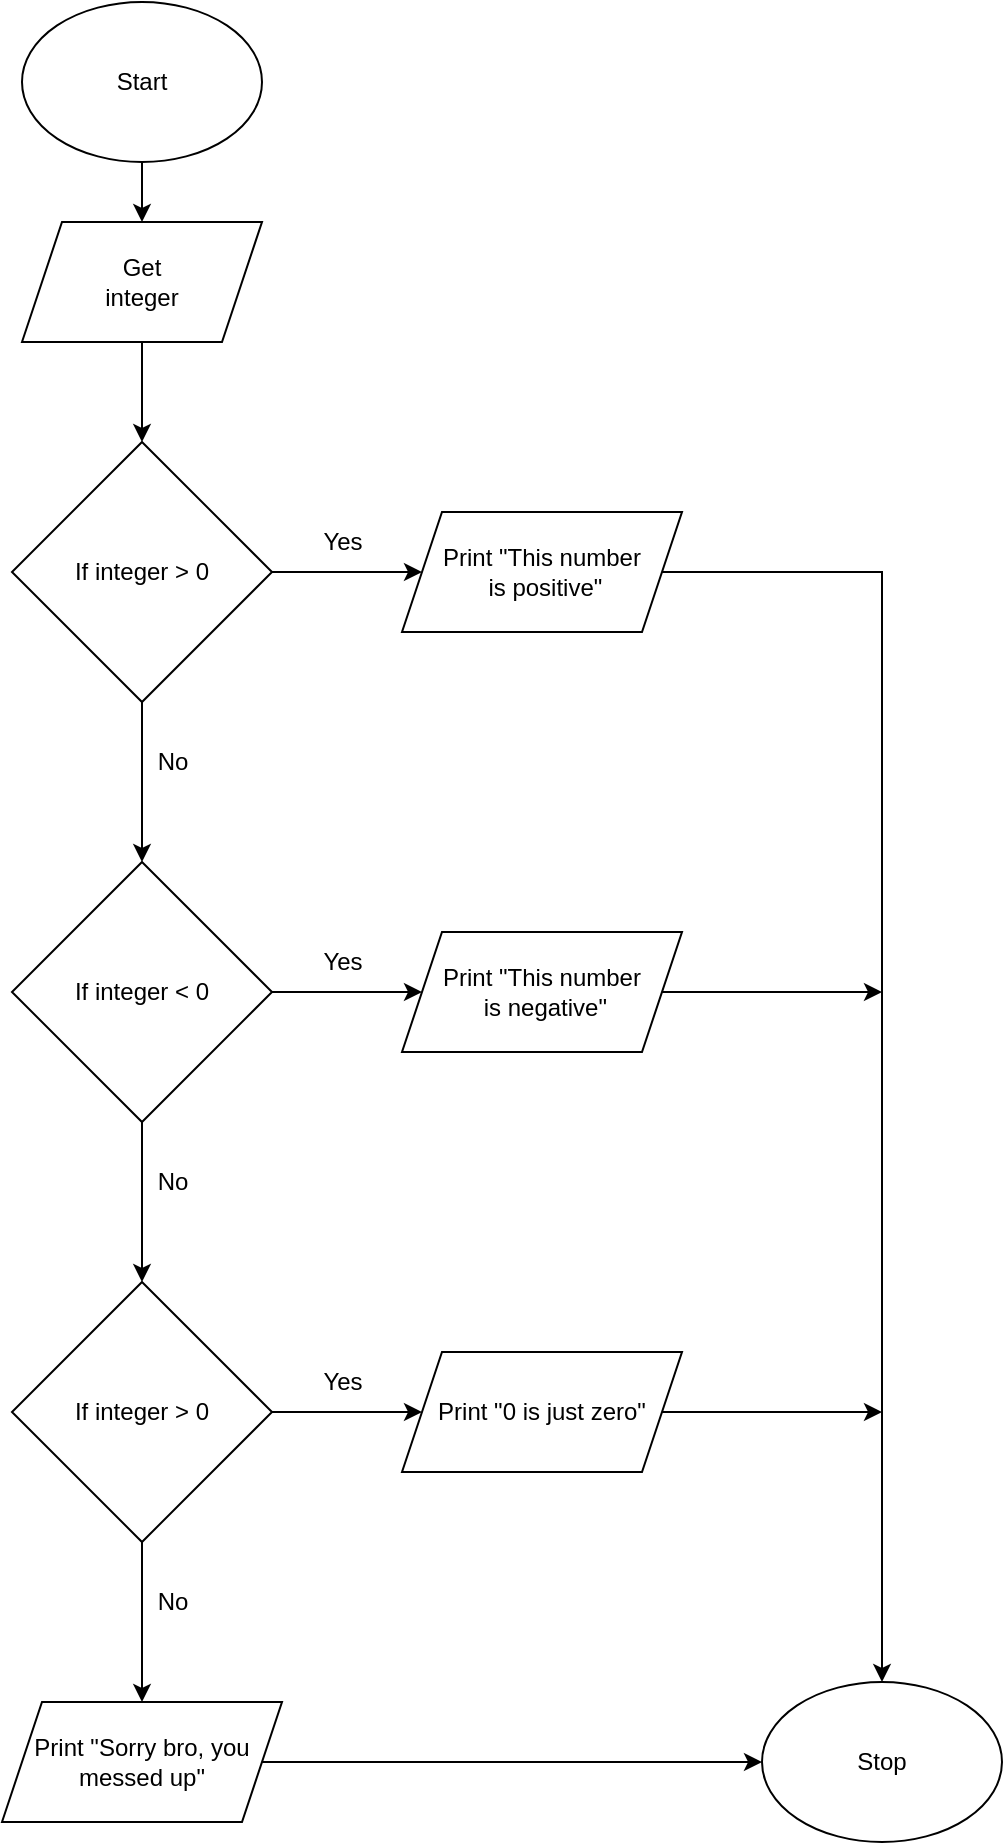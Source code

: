 <mxfile>
    <diagram id="27Za0lM_u8DGb2_rhXlq" name="Page-1">
        <mxGraphModel dx="690" dy="503" grid="1" gridSize="10" guides="1" tooltips="1" connect="1" arrows="1" fold="1" page="1" pageScale="1" pageWidth="827" pageHeight="1169" math="0" shadow="0">
            <root>
                <mxCell id="0"/>
                <mxCell id="1" parent="0"/>
                <mxCell id="2" style="edgeStyle=none;html=1;entryX=0.5;entryY=0;entryDx=0;entryDy=0;" edge="1" parent="1" target="4">
                    <mxGeometry relative="1" as="geometry">
                        <mxPoint x="250" y="200" as="sourcePoint"/>
                    </mxGeometry>
                </mxCell>
                <mxCell id="3" style="edgeStyle=none;html=1;entryX=0.5;entryY=0;entryDx=0;entryDy=0;" edge="1" parent="1" source="4" target="7">
                    <mxGeometry relative="1" as="geometry"/>
                </mxCell>
                <mxCell id="4" value="Get &lt;br&gt;integer" style="shape=parallelogram;perimeter=parallelogramPerimeter;whiteSpace=wrap;html=1;fixedSize=1;" vertex="1" parent="1">
                    <mxGeometry x="190" y="250" width="120" height="60" as="geometry"/>
                </mxCell>
                <mxCell id="5" style="edgeStyle=none;html=1;entryX=0.5;entryY=0;entryDx=0;entryDy=0;" edge="1" parent="1" source="7">
                    <mxGeometry relative="1" as="geometry">
                        <mxPoint x="250" y="570" as="targetPoint"/>
                    </mxGeometry>
                </mxCell>
                <mxCell id="6" style="edgeStyle=none;html=1;entryX=0;entryY=0.5;entryDx=0;entryDy=0;" edge="1" parent="1" source="7" target="9">
                    <mxGeometry relative="1" as="geometry"/>
                </mxCell>
                <mxCell id="7" value="If integer &amp;gt; 0" style="rhombus;whiteSpace=wrap;html=1;" vertex="1" parent="1">
                    <mxGeometry x="185" y="360" width="130" height="130" as="geometry"/>
                </mxCell>
                <mxCell id="8" style="edgeStyle=none;html=1;entryX=0.5;entryY=0;entryDx=0;entryDy=0;rounded=0;" edge="1" parent="1" source="9" target="29">
                    <mxGeometry relative="1" as="geometry">
                        <mxPoint x="580" y="500" as="targetPoint"/>
                        <Array as="points">
                            <mxPoint x="620" y="425"/>
                        </Array>
                    </mxGeometry>
                </mxCell>
                <mxCell id="9" value="Print &quot;This number&lt;br&gt;&amp;nbsp;is positive&quot;" style="shape=parallelogram;perimeter=parallelogramPerimeter;whiteSpace=wrap;html=1;fixedSize=1;" vertex="1" parent="1">
                    <mxGeometry x="380" y="395" width="140" height="60" as="geometry"/>
                </mxCell>
                <mxCell id="10" value="Yes" style="text;html=1;align=center;verticalAlign=middle;resizable=0;points=[];autosize=1;strokeColor=none;fillColor=none;" vertex="1" parent="1">
                    <mxGeometry x="335" y="400" width="30" height="20" as="geometry"/>
                </mxCell>
                <mxCell id="11" value="No" style="text;html=1;align=center;verticalAlign=middle;resizable=0;points=[];autosize=1;strokeColor=none;fillColor=none;" vertex="1" parent="1">
                    <mxGeometry x="250" y="510" width="30" height="20" as="geometry"/>
                </mxCell>
                <mxCell id="12" value="Start" style="ellipse;whiteSpace=wrap;html=1;" vertex="1" parent="1">
                    <mxGeometry x="190" y="140" width="120" height="80" as="geometry"/>
                </mxCell>
                <mxCell id="13" style="edgeStyle=none;html=1;entryX=0.5;entryY=0;entryDx=0;entryDy=0;" edge="1" parent="1" source="15">
                    <mxGeometry relative="1" as="geometry">
                        <mxPoint x="250" y="780" as="targetPoint"/>
                    </mxGeometry>
                </mxCell>
                <mxCell id="14" style="edgeStyle=none;html=1;entryX=0;entryY=0.5;entryDx=0;entryDy=0;" edge="1" parent="1" source="15" target="17">
                    <mxGeometry relative="1" as="geometry"/>
                </mxCell>
                <mxCell id="15" value="If integer &amp;lt; 0" style="rhombus;whiteSpace=wrap;html=1;" vertex="1" parent="1">
                    <mxGeometry x="185" y="570" width="130" height="130" as="geometry"/>
                </mxCell>
                <mxCell id="16" style="edgeStyle=none;rounded=0;html=1;" edge="1" parent="1" source="17">
                    <mxGeometry relative="1" as="geometry">
                        <mxPoint x="620" y="635" as="targetPoint"/>
                    </mxGeometry>
                </mxCell>
                <mxCell id="17" value="Print &quot;This number&lt;br&gt;&amp;nbsp;is negative&quot;" style="shape=parallelogram;perimeter=parallelogramPerimeter;whiteSpace=wrap;html=1;fixedSize=1;" vertex="1" parent="1">
                    <mxGeometry x="380" y="605" width="140" height="60" as="geometry"/>
                </mxCell>
                <mxCell id="18" value="Yes" style="text;html=1;align=center;verticalAlign=middle;resizable=0;points=[];autosize=1;strokeColor=none;fillColor=none;" vertex="1" parent="1">
                    <mxGeometry x="335" y="610" width="30" height="20" as="geometry"/>
                </mxCell>
                <mxCell id="19" value="No" style="text;html=1;align=center;verticalAlign=middle;resizable=0;points=[];autosize=1;strokeColor=none;fillColor=none;" vertex="1" parent="1">
                    <mxGeometry x="250" y="720" width="30" height="20" as="geometry"/>
                </mxCell>
                <mxCell id="20" style="edgeStyle=none;html=1;entryX=0.5;entryY=0;entryDx=0;entryDy=0;" edge="1" parent="1" source="22">
                    <mxGeometry relative="1" as="geometry">
                        <mxPoint x="250" y="990" as="targetPoint"/>
                    </mxGeometry>
                </mxCell>
                <mxCell id="21" style="edgeStyle=none;html=1;entryX=0;entryY=0.5;entryDx=0;entryDy=0;" edge="1" parent="1" source="22" target="24">
                    <mxGeometry relative="1" as="geometry"/>
                </mxCell>
                <mxCell id="22" value="If integer &amp;gt; 0" style="rhombus;whiteSpace=wrap;html=1;" vertex="1" parent="1">
                    <mxGeometry x="185" y="780" width="130" height="130" as="geometry"/>
                </mxCell>
                <mxCell id="23" style="edgeStyle=none;rounded=0;html=1;" edge="1" parent="1" source="24">
                    <mxGeometry relative="1" as="geometry">
                        <mxPoint x="620" y="845" as="targetPoint"/>
                    </mxGeometry>
                </mxCell>
                <mxCell id="24" value="Print &quot;0 is just zero&quot;" style="shape=parallelogram;perimeter=parallelogramPerimeter;whiteSpace=wrap;html=1;fixedSize=1;" vertex="1" parent="1">
                    <mxGeometry x="380" y="815" width="140" height="60" as="geometry"/>
                </mxCell>
                <mxCell id="25" value="Yes" style="text;html=1;align=center;verticalAlign=middle;resizable=0;points=[];autosize=1;strokeColor=none;fillColor=none;" vertex="1" parent="1">
                    <mxGeometry x="335" y="820" width="30" height="20" as="geometry"/>
                </mxCell>
                <mxCell id="26" value="No" style="text;html=1;align=center;verticalAlign=middle;resizable=0;points=[];autosize=1;strokeColor=none;fillColor=none;" vertex="1" parent="1">
                    <mxGeometry x="250" y="930" width="30" height="20" as="geometry"/>
                </mxCell>
                <mxCell id="27" style="edgeStyle=none;html=1;" edge="1" parent="1" source="28">
                    <mxGeometry relative="1" as="geometry">
                        <mxPoint x="560" y="1020" as="targetPoint"/>
                    </mxGeometry>
                </mxCell>
                <mxCell id="28" value="Print &quot;Sorry bro, you messed up&quot;" style="shape=parallelogram;perimeter=parallelogramPerimeter;whiteSpace=wrap;html=1;fixedSize=1;" vertex="1" parent="1">
                    <mxGeometry x="180" y="990" width="140" height="60" as="geometry"/>
                </mxCell>
                <mxCell id="29" value="Stop" style="ellipse;whiteSpace=wrap;html=1;" vertex="1" parent="1">
                    <mxGeometry x="560" y="980" width="120" height="80" as="geometry"/>
                </mxCell>
            </root>
        </mxGraphModel>
    </diagram>
</mxfile>
